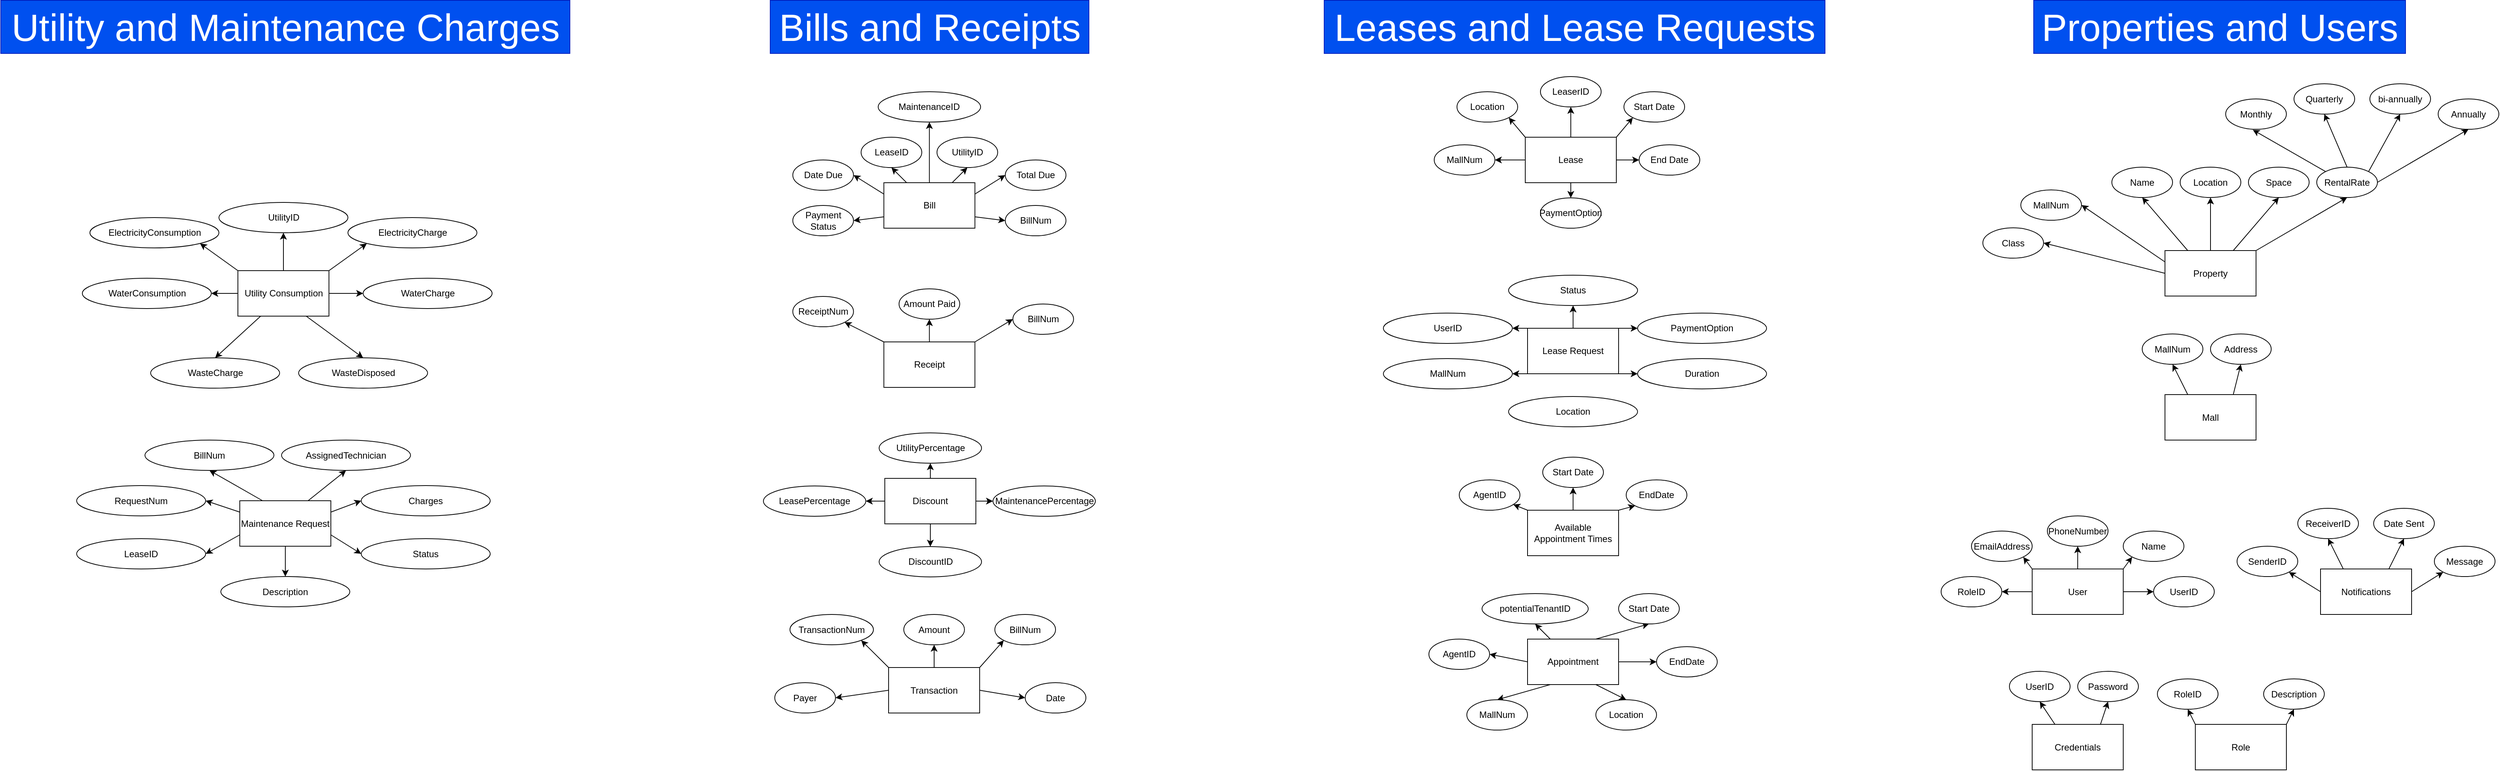 <mxfile version="21.0.2" type="device"><diagram id="R2lEEEUBdFMjLlhIrx00" name="Page-1"><mxGraphModel dx="5220" dy="1936" grid="1" gridSize="10" guides="1" tooltips="1" connect="1" arrows="1" fold="1" page="1" pageScale="1" pageWidth="850" pageHeight="1100" math="0" shadow="0" extFonts="Permanent Marker^https://fonts.googleapis.com/css?family=Permanent+Marker"><root><mxCell id="0"/><mxCell id="1" parent="0"/><mxCell id="6EH58I3_XAjh3CZvvOXK-24" value="" style="edgeStyle=orthogonalEdgeStyle;rounded=0;orthogonalLoop=1;jettySize=auto;html=1;" parent="1" source="6EH58I3_XAjh3CZvvOXK-1" target="6EH58I3_XAjh3CZvvOXK-23" edge="1"><mxGeometry relative="1" as="geometry"/></mxCell><mxCell id="6EH58I3_XAjh3CZvvOXK-26" style="edgeStyle=none;rounded=0;orthogonalLoop=1;jettySize=auto;html=1;exitX=0.25;exitY=0;exitDx=0;exitDy=0;entryX=0.5;entryY=1;entryDx=0;entryDy=0;" parent="1" source="6EH58I3_XAjh3CZvvOXK-1" target="6EH58I3_XAjh3CZvvOXK-27" edge="1"><mxGeometry relative="1" as="geometry"><mxPoint x="1183" y="277.5" as="targetPoint"/></mxGeometry></mxCell><mxCell id="6EH58I3_XAjh3CZvvOXK-28" style="edgeStyle=none;rounded=0;orthogonalLoop=1;jettySize=auto;html=1;exitX=0.75;exitY=0;exitDx=0;exitDy=0;entryX=0.5;entryY=1;entryDx=0;entryDy=0;" parent="1" source="6EH58I3_XAjh3CZvvOXK-1" target="6EH58I3_XAjh3CZvvOXK-29" edge="1"><mxGeometry relative="1" as="geometry"><mxPoint x="1343" y="277.5" as="targetPoint"/></mxGeometry></mxCell><mxCell id="6EH58I3_XAjh3CZvvOXK-30" style="edgeStyle=none;rounded=0;orthogonalLoop=1;jettySize=auto;html=1;exitX=1;exitY=0;exitDx=0;exitDy=0;entryX=0.5;entryY=1;entryDx=0;entryDy=0;" parent="1" source="6EH58I3_XAjh3CZvvOXK-1" target="6EH58I3_XAjh3CZvvOXK-31" edge="1"><mxGeometry relative="1" as="geometry"><mxPoint x="1423" y="287.5" as="targetPoint"/></mxGeometry></mxCell><mxCell id="6EH58I3_XAjh3CZvvOXK-35" style="edgeStyle=none;rounded=0;orthogonalLoop=1;jettySize=auto;html=1;exitX=0;exitY=0.25;exitDx=0;exitDy=0;entryX=1;entryY=0.5;entryDx=0;entryDy=0;" parent="1" source="6EH58I3_XAjh3CZvvOXK-1" target="6EH58I3_XAjh3CZvvOXK-36" edge="1"><mxGeometry relative="1" as="geometry"><mxPoint x="1073" y="327.5" as="targetPoint"/></mxGeometry></mxCell><mxCell id="6EH58I3_XAjh3CZvvOXK-61" style="edgeStyle=none;rounded=0;orthogonalLoop=1;jettySize=auto;html=1;exitX=0;exitY=0.5;exitDx=0;exitDy=0;entryX=1;entryY=0.5;entryDx=0;entryDy=0;" parent="1" source="6EH58I3_XAjh3CZvvOXK-1" target="6EH58I3_XAjh3CZvvOXK-62" edge="1"><mxGeometry relative="1" as="geometry"><mxPoint x="1053" y="377.065" as="targetPoint"/></mxGeometry></mxCell><mxCell id="6EH58I3_XAjh3CZvvOXK-1" value="Property" style="rounded=0;whiteSpace=wrap;html=1;" parent="1" vertex="1"><mxGeometry x="1203" y="347.5" width="120" height="60" as="geometry"/></mxCell><mxCell id="6EH58I3_XAjh3CZvvOXK-51" style="edgeStyle=none;rounded=0;orthogonalLoop=1;jettySize=auto;html=1;exitX=0;exitY=0.5;exitDx=0;exitDy=0;entryX=1;entryY=0.5;entryDx=0;entryDy=0;" parent="1" source="6EH58I3_XAjh3CZvvOXK-2" target="6EH58I3_XAjh3CZvvOXK-50" edge="1"><mxGeometry relative="1" as="geometry"/></mxCell><mxCell id="6EH58I3_XAjh3CZvvOXK-52" style="edgeStyle=none;rounded=0;orthogonalLoop=1;jettySize=auto;html=1;exitX=0;exitY=0;exitDx=0;exitDy=0;entryX=1;entryY=1;entryDx=0;entryDy=0;" parent="1" source="6EH58I3_XAjh3CZvvOXK-2" target="6EH58I3_XAjh3CZvvOXK-46" edge="1"><mxGeometry relative="1" as="geometry"/></mxCell><mxCell id="6EH58I3_XAjh3CZvvOXK-53" style="edgeStyle=none;rounded=0;orthogonalLoop=1;jettySize=auto;html=1;exitX=0.5;exitY=0;exitDx=0;exitDy=0;entryX=0.5;entryY=1;entryDx=0;entryDy=0;" parent="1" source="6EH58I3_XAjh3CZvvOXK-2" target="6EH58I3_XAjh3CZvvOXK-47" edge="1"><mxGeometry relative="1" as="geometry"/></mxCell><mxCell id="6EH58I3_XAjh3CZvvOXK-54" style="edgeStyle=none;rounded=0;orthogonalLoop=1;jettySize=auto;html=1;exitX=1;exitY=0;exitDx=0;exitDy=0;entryX=0;entryY=1;entryDx=0;entryDy=0;" parent="1" source="6EH58I3_XAjh3CZvvOXK-2" target="6EH58I3_XAjh3CZvvOXK-49" edge="1"><mxGeometry relative="1" as="geometry"/></mxCell><mxCell id="6EH58I3_XAjh3CZvvOXK-55" style="edgeStyle=none;rounded=0;orthogonalLoop=1;jettySize=auto;html=1;exitX=1;exitY=0.5;exitDx=0;exitDy=0;entryX=0;entryY=0.5;entryDx=0;entryDy=0;" parent="1" source="6EH58I3_XAjh3CZvvOXK-2" target="6EH58I3_XAjh3CZvvOXK-48" edge="1"><mxGeometry relative="1" as="geometry"/></mxCell><mxCell id="6EH58I3_XAjh3CZvvOXK-2" value="Transaction" style="rounded=0;whiteSpace=wrap;html=1;" parent="1" vertex="1"><mxGeometry x="-479" y="897.5" width="120" height="60" as="geometry"/></mxCell><mxCell id="110" style="edgeStyle=none;html=1;exitX=0.25;exitY=0;exitDx=0;exitDy=0;entryX=0.5;entryY=1;entryDx=0;entryDy=0;" parent="1" source="6EH58I3_XAjh3CZvvOXK-3" target="101" edge="1"><mxGeometry relative="1" as="geometry"/></mxCell><mxCell id="111" style="edgeStyle=none;html=1;exitX=0.75;exitY=0;exitDx=0;exitDy=0;entryX=0.5;entryY=1;entryDx=0;entryDy=0;" parent="1" source="6EH58I3_XAjh3CZvvOXK-3" target="104" edge="1"><mxGeometry relative="1" as="geometry"/></mxCell><mxCell id="112" style="edgeStyle=none;html=1;exitX=1;exitY=0.5;exitDx=0;exitDy=0;entryX=0;entryY=0.5;entryDx=0;entryDy=0;" parent="1" source="6EH58I3_XAjh3CZvvOXK-3" target="105" edge="1"><mxGeometry relative="1" as="geometry"/></mxCell><mxCell id="113" style="edgeStyle=none;html=1;exitX=0.75;exitY=1;exitDx=0;exitDy=0;entryX=0.5;entryY=0;entryDx=0;entryDy=0;" parent="1" source="6EH58I3_XAjh3CZvvOXK-3" target="108" edge="1"><mxGeometry relative="1" as="geometry"/></mxCell><mxCell id="114" style="edgeStyle=none;html=1;exitX=0.25;exitY=1;exitDx=0;exitDy=0;entryX=0.5;entryY=0;entryDx=0;entryDy=0;" parent="1" source="6EH58I3_XAjh3CZvvOXK-3" target="107" edge="1"><mxGeometry relative="1" as="geometry"/></mxCell><mxCell id="115" style="edgeStyle=none;html=1;exitX=0;exitY=0.5;exitDx=0;exitDy=0;entryX=1;entryY=0.5;entryDx=0;entryDy=0;" parent="1" source="6EH58I3_XAjh3CZvvOXK-3" target="99" edge="1"><mxGeometry relative="1" as="geometry"/></mxCell><mxCell id="6EH58I3_XAjh3CZvvOXK-3" value="Appointment" style="rounded=0;whiteSpace=wrap;html=1;" parent="1" vertex="1"><mxGeometry x="363" y="860" width="120" height="60" as="geometry"/></mxCell><mxCell id="163" style="edgeStyle=none;html=1;exitX=0.5;exitY=0;exitDx=0;exitDy=0;entryX=0.5;entryY=1;entryDx=0;entryDy=0;" parent="1" source="6EH58I3_XAjh3CZvvOXK-4" target="160" edge="1"><mxGeometry relative="1" as="geometry"/></mxCell><mxCell id="164" style="edgeStyle=none;html=1;exitX=1;exitY=0;exitDx=0;exitDy=0;entryX=0;entryY=0.5;entryDx=0;entryDy=0;" parent="1" source="6EH58I3_XAjh3CZvvOXK-4" target="158" edge="1"><mxGeometry relative="1" as="geometry"/></mxCell><mxCell id="165" style="edgeStyle=none;html=1;exitX=1;exitY=1;exitDx=0;exitDy=0;entryX=0;entryY=0.5;entryDx=0;entryDy=0;" parent="1" source="6EH58I3_XAjh3CZvvOXK-4" target="159" edge="1"><mxGeometry relative="1" as="geometry"/></mxCell><mxCell id="166" style="edgeStyle=none;html=1;exitX=0;exitY=0;exitDx=0;exitDy=0;entryX=1;entryY=0.5;entryDx=0;entryDy=0;" parent="1" source="6EH58I3_XAjh3CZvvOXK-4" target="155" edge="1"><mxGeometry relative="1" as="geometry"/></mxCell><mxCell id="167" style="edgeStyle=none;html=1;exitX=0;exitY=1;exitDx=0;exitDy=0;entryX=1;entryY=0.5;entryDx=0;entryDy=0;" parent="1" source="6EH58I3_XAjh3CZvvOXK-4" target="156" edge="1"><mxGeometry relative="1" as="geometry"/></mxCell><mxCell id="6EH58I3_XAjh3CZvvOXK-4" value="Lease Request" style="rounded=0;whiteSpace=wrap;html=1;" parent="1" vertex="1"><mxGeometry x="363" y="450" width="120" height="60" as="geometry"/></mxCell><mxCell id="2" style="edgeStyle=none;html=1;exitX=0.25;exitY=0;exitDx=0;exitDy=0;entryX=0.5;entryY=1;entryDx=0;entryDy=0;" parent="1" source="6EH58I3_XAjh3CZvvOXK-5" target="6EH58I3_XAjh3CZvvOXK-58" edge="1"><mxGeometry relative="1" as="geometry"/></mxCell><mxCell id="3" style="edgeStyle=none;html=1;exitX=0.75;exitY=0;exitDx=0;exitDy=0;entryX=0.5;entryY=1;entryDx=0;entryDy=0;" parent="1" source="6EH58I3_XAjh3CZvvOXK-5" target="6EH58I3_XAjh3CZvvOXK-59" edge="1"><mxGeometry relative="1" as="geometry"/></mxCell><mxCell id="4" style="edgeStyle=none;html=1;exitX=1;exitY=0.25;exitDx=0;exitDy=0;entryX=0;entryY=0.5;entryDx=0;entryDy=0;" parent="1" source="6EH58I3_XAjh3CZvvOXK-5" target="6EH58I3_XAjh3CZvvOXK-60" edge="1"><mxGeometry relative="1" as="geometry"/></mxCell><mxCell id="5" style="edgeStyle=none;html=1;exitX=0;exitY=0.75;exitDx=0;exitDy=0;entryX=1;entryY=0.5;entryDx=0;entryDy=0;" parent="1" source="6EH58I3_XAjh3CZvvOXK-5" target="6EH58I3_XAjh3CZvvOXK-63" edge="1"><mxGeometry relative="1" as="geometry"/></mxCell><mxCell id="6" style="edgeStyle=none;html=1;exitX=0;exitY=0.25;exitDx=0;exitDy=0;entryX=1;entryY=0.5;entryDx=0;entryDy=0;" parent="1" source="6EH58I3_XAjh3CZvvOXK-5" target="6EH58I3_XAjh3CZvvOXK-56" edge="1"><mxGeometry relative="1" as="geometry"/></mxCell><mxCell id="8" style="edgeStyle=none;html=1;exitX=1;exitY=0.75;exitDx=0;exitDy=0;entryX=0;entryY=0.5;entryDx=0;entryDy=0;" parent="1" source="6EH58I3_XAjh3CZvvOXK-5" target="7" edge="1"><mxGeometry relative="1" as="geometry"/></mxCell><mxCell id="56" style="edgeStyle=none;html=1;exitX=0.5;exitY=0;exitDx=0;exitDy=0;entryX=0.5;entryY=1;entryDx=0;entryDy=0;" parent="1" source="6EH58I3_XAjh3CZvvOXK-5" target="55" edge="1"><mxGeometry relative="1" as="geometry"/></mxCell><mxCell id="6EH58I3_XAjh3CZvvOXK-5" value="Bill" style="rounded=0;whiteSpace=wrap;html=1;" parent="1" vertex="1"><mxGeometry x="-485.25" y="258" width="120" height="60" as="geometry"/></mxCell><mxCell id="9" style="edgeStyle=none;html=1;exitX=0;exitY=0;exitDx=0;exitDy=0;entryX=1;entryY=1;entryDx=0;entryDy=0;" parent="1" source="6EH58I3_XAjh3CZvvOXK-6" target="10" edge="1"><mxGeometry relative="1" as="geometry"><mxPoint x="-525.25" y="438" as="targetPoint"/></mxGeometry></mxCell><mxCell id="11" style="edgeStyle=none;html=1;exitX=1;exitY=0;exitDx=0;exitDy=0;entryX=0;entryY=0.5;entryDx=0;entryDy=0;" parent="1" source="6EH58I3_XAjh3CZvvOXK-6" target="12" edge="1"><mxGeometry relative="1" as="geometry"><mxPoint x="-325.25" y="438" as="targetPoint"/></mxGeometry></mxCell><mxCell id="14" style="edgeStyle=none;html=1;exitX=0.5;exitY=0;exitDx=0;exitDy=0;entryX=0.5;entryY=1;entryDx=0;entryDy=0;" parent="1" source="6EH58I3_XAjh3CZvvOXK-6" target="13" edge="1"><mxGeometry relative="1" as="geometry"/></mxCell><mxCell id="6EH58I3_XAjh3CZvvOXK-6" value="Receipt" style="rounded=0;whiteSpace=wrap;html=1;" parent="1" vertex="1"><mxGeometry x="-485.25" y="468" width="120" height="60" as="geometry"/></mxCell><mxCell id="78" style="edgeStyle=none;html=1;exitX=0.5;exitY=0;exitDx=0;exitDy=0;entryX=0.5;entryY=1;entryDx=0;entryDy=0;" parent="1" source="6EH58I3_XAjh3CZvvOXK-7" target="71" edge="1"><mxGeometry relative="1" as="geometry"/></mxCell><mxCell id="79" style="edgeStyle=none;html=1;exitX=1;exitY=0;exitDx=0;exitDy=0;entryX=0;entryY=1;entryDx=0;entryDy=0;" parent="1" source="6EH58I3_XAjh3CZvvOXK-7" target="76" edge="1"><mxGeometry relative="1" as="geometry"/></mxCell><mxCell id="80" style="edgeStyle=none;html=1;exitX=1;exitY=0.5;exitDx=0;exitDy=0;entryX=0;entryY=0.5;entryDx=0;entryDy=0;" parent="1" source="6EH58I3_XAjh3CZvvOXK-7" target="77" edge="1"><mxGeometry relative="1" as="geometry"/></mxCell><mxCell id="81" style="edgeStyle=none;html=1;exitX=0;exitY=0.5;exitDx=0;exitDy=0;entryX=1;entryY=0.5;entryDx=0;entryDy=0;" parent="1" source="6EH58I3_XAjh3CZvvOXK-7" target="73" edge="1"><mxGeometry relative="1" as="geometry"/></mxCell><mxCell id="82" style="edgeStyle=none;html=1;exitX=0;exitY=0;exitDx=0;exitDy=0;entryX=1;entryY=1;entryDx=0;entryDy=0;" parent="1" source="6EH58I3_XAjh3CZvvOXK-7" target="74" edge="1"><mxGeometry relative="1" as="geometry"/></mxCell><mxCell id="118" style="edgeStyle=none;html=1;exitX=0.5;exitY=1;exitDx=0;exitDy=0;entryX=0.5;entryY=0;entryDx=0;entryDy=0;" parent="1" source="6EH58I3_XAjh3CZvvOXK-7" target="117" edge="1"><mxGeometry relative="1" as="geometry"/></mxCell><mxCell id="6EH58I3_XAjh3CZvvOXK-7" value="Lease" style="rounded=0;whiteSpace=wrap;html=1;" parent="1" vertex="1"><mxGeometry x="360" y="198" width="120" height="60" as="geometry"/></mxCell><mxCell id="87" style="edgeStyle=none;html=1;exitX=0.75;exitY=0;exitDx=0;exitDy=0;entryX=0.5;entryY=1;entryDx=0;entryDy=0;" parent="1" source="6EH58I3_XAjh3CZvvOXK-8" target="85" edge="1"><mxGeometry relative="1" as="geometry"/></mxCell><mxCell id="88" style="edgeStyle=none;html=1;exitX=0.25;exitY=0;exitDx=0;exitDy=0;entryX=0.5;entryY=1;entryDx=0;entryDy=0;" parent="1" source="6EH58I3_XAjh3CZvvOXK-8" target="84" edge="1"><mxGeometry relative="1" as="geometry"/></mxCell><mxCell id="89" style="edgeStyle=none;html=1;exitX=0;exitY=0.5;exitDx=0;exitDy=0;entryX=1;entryY=1;entryDx=0;entryDy=0;" parent="1" source="6EH58I3_XAjh3CZvvOXK-8" target="83" edge="1"><mxGeometry relative="1" as="geometry"/></mxCell><mxCell id="90" style="edgeStyle=none;html=1;exitX=1;exitY=0.5;exitDx=0;exitDy=0;entryX=0;entryY=1;entryDx=0;entryDy=0;" parent="1" source="6EH58I3_XAjh3CZvvOXK-8" target="86" edge="1"><mxGeometry relative="1" as="geometry"/></mxCell><mxCell id="6EH58I3_XAjh3CZvvOXK-8" value="Notifications" style="rounded=0;whiteSpace=wrap;html=1;" parent="1" vertex="1"><mxGeometry x="1408" y="767.5" width="120" height="60" as="geometry"/></mxCell><mxCell id="58" style="edgeStyle=none;html=1;exitX=0.5;exitY=0;exitDx=0;exitDy=0;entryX=0.5;entryY=1;entryDx=0;entryDy=0;" parent="1" source="6EH58I3_XAjh3CZvvOXK-10" target="54" edge="1"><mxGeometry relative="1" as="geometry"/></mxCell><mxCell id="59" style="edgeStyle=none;html=1;exitX=0;exitY=0.5;exitDx=0;exitDy=0;entryX=1;entryY=0.5;entryDx=0;entryDy=0;" parent="1" source="6EH58I3_XAjh3CZvvOXK-10" target="53" edge="1"><mxGeometry relative="1" as="geometry"/></mxCell><mxCell id="60" style="edgeStyle=none;html=1;exitX=1;exitY=0.5;exitDx=0;exitDy=0;entryX=0;entryY=0.5;entryDx=0;entryDy=0;" parent="1" source="6EH58I3_XAjh3CZvvOXK-10" target="57" edge="1"><mxGeometry relative="1" as="geometry"/></mxCell><mxCell id="64" style="edgeStyle=none;html=1;exitX=0.5;exitY=1;exitDx=0;exitDy=0;entryX=0.5;entryY=0;entryDx=0;entryDy=0;" parent="1" source="6EH58I3_XAjh3CZvvOXK-10" target="63" edge="1"><mxGeometry relative="1" as="geometry"/></mxCell><mxCell id="6EH58I3_XAjh3CZvvOXK-10" value="Discount" style="rounded=0;whiteSpace=wrap;html=1;" parent="1" vertex="1"><mxGeometry x="-484" y="648" width="120" height="60" as="geometry"/></mxCell><mxCell id="129" style="edgeStyle=none;html=1;exitX=1;exitY=0;exitDx=0;exitDy=0;entryX=0;entryY=1;entryDx=0;entryDy=0;" parent="1" source="6EH58I3_XAjh3CZvvOXK-12" target="121" edge="1"><mxGeometry relative="1" as="geometry"/></mxCell><mxCell id="130" style="edgeStyle=none;html=1;exitX=0.5;exitY=0;exitDx=0;exitDy=0;entryX=0.5;entryY=1;entryDx=0;entryDy=0;" parent="1" source="6EH58I3_XAjh3CZvvOXK-12" target="126" edge="1"><mxGeometry relative="1" as="geometry"/></mxCell><mxCell id="131" style="edgeStyle=none;html=1;exitX=0;exitY=0;exitDx=0;exitDy=0;entryX=1;entryY=1;entryDx=0;entryDy=0;" parent="1" source="6EH58I3_XAjh3CZvvOXK-12" target="119" edge="1"><mxGeometry relative="1" as="geometry"/></mxCell><mxCell id="132" style="edgeStyle=none;html=1;exitX=0;exitY=0.5;exitDx=0;exitDy=0;entryX=1;entryY=0.5;entryDx=0;entryDy=0;" parent="1" source="6EH58I3_XAjh3CZvvOXK-12" target="122" edge="1"><mxGeometry relative="1" as="geometry"/></mxCell><mxCell id="133" style="edgeStyle=none;html=1;exitX=1;exitY=0.5;exitDx=0;exitDy=0;entryX=0;entryY=0.5;entryDx=0;entryDy=0;" parent="1" source="6EH58I3_XAjh3CZvvOXK-12" target="123" edge="1"><mxGeometry relative="1" as="geometry"/></mxCell><mxCell id="136" style="edgeStyle=none;html=1;exitX=0.75;exitY=1;exitDx=0;exitDy=0;entryX=0.5;entryY=0;entryDx=0;entryDy=0;" parent="1" source="6EH58I3_XAjh3CZvvOXK-12" target="124" edge="1"><mxGeometry relative="1" as="geometry"><mxPoint x="-1271.5" y="489" as="targetPoint"/></mxGeometry></mxCell><mxCell id="137" style="edgeStyle=none;html=1;exitX=0.25;exitY=1;exitDx=0;exitDy=0;entryX=0.5;entryY=0;entryDx=0;entryDy=0;" parent="1" source="6EH58I3_XAjh3CZvvOXK-12" target="125" edge="1"><mxGeometry relative="1" as="geometry"/></mxCell><mxCell id="6EH58I3_XAjh3CZvvOXK-12" value="Utility Consumption" style="rounded=0;whiteSpace=wrap;html=1;" parent="1" vertex="1"><mxGeometry x="-1336.5" y="374" width="120" height="60" as="geometry"/></mxCell><mxCell id="146" style="edgeStyle=none;html=1;exitX=0.75;exitY=0;exitDx=0;exitDy=0;entryX=0.5;entryY=1;entryDx=0;entryDy=0;" parent="1" source="6EH58I3_XAjh3CZvvOXK-20" target="143" edge="1"><mxGeometry relative="1" as="geometry"/></mxCell><mxCell id="147" style="edgeStyle=none;html=1;exitX=0.25;exitY=0;exitDx=0;exitDy=0;entryX=0.5;entryY=1;entryDx=0;entryDy=0;" parent="1" source="6EH58I3_XAjh3CZvvOXK-20" target="134" edge="1"><mxGeometry relative="1" as="geometry"/></mxCell><mxCell id="148" style="edgeStyle=none;html=1;exitX=0;exitY=0.25;exitDx=0;exitDy=0;entryX=1;entryY=0.5;entryDx=0;entryDy=0;" parent="1" source="6EH58I3_XAjh3CZvvOXK-20" target="135" edge="1"><mxGeometry relative="1" as="geometry"/></mxCell><mxCell id="149" style="edgeStyle=none;html=1;exitX=0;exitY=0.75;exitDx=0;exitDy=0;entryX=1;entryY=0.5;entryDx=0;entryDy=0;" parent="1" source="6EH58I3_XAjh3CZvvOXK-20" target="139" edge="1"><mxGeometry relative="1" as="geometry"/></mxCell><mxCell id="150" style="edgeStyle=none;html=1;exitX=1;exitY=0.25;exitDx=0;exitDy=0;entryX=0;entryY=0.5;entryDx=0;entryDy=0;" parent="1" source="6EH58I3_XAjh3CZvvOXK-20" target="144" edge="1"><mxGeometry relative="1" as="geometry"/></mxCell><mxCell id="151" style="edgeStyle=none;html=1;exitX=1;exitY=0.75;exitDx=0;exitDy=0;entryX=0;entryY=0.5;entryDx=0;entryDy=0;" parent="1" source="6EH58I3_XAjh3CZvvOXK-20" target="142" edge="1"><mxGeometry relative="1" as="geometry"/></mxCell><mxCell id="152" style="edgeStyle=none;html=1;exitX=0.5;exitY=1;exitDx=0;exitDy=0;entryX=0.5;entryY=0;entryDx=0;entryDy=0;" parent="1" source="6EH58I3_XAjh3CZvvOXK-20" target="141" edge="1"><mxGeometry relative="1" as="geometry"/></mxCell><mxCell id="6EH58I3_XAjh3CZvvOXK-20" value="Maintenance Request" style="rounded=0;whiteSpace=wrap;html=1;" parent="1" vertex="1"><mxGeometry x="-1334" y="677.5" width="120" height="60" as="geometry"/></mxCell><mxCell id="17" style="edgeStyle=none;html=1;exitX=0.25;exitY=0;exitDx=0;exitDy=0;entryX=0.5;entryY=1;entryDx=0;entryDy=0;" parent="1" source="6EH58I3_XAjh3CZvvOXK-22" target="15" edge="1"><mxGeometry relative="1" as="geometry"/></mxCell><mxCell id="18" style="edgeStyle=none;html=1;exitX=0.75;exitY=0;exitDx=0;exitDy=0;entryX=0.5;entryY=1;entryDx=0;entryDy=0;" parent="1" source="6EH58I3_XAjh3CZvvOXK-22" target="16" edge="1"><mxGeometry relative="1" as="geometry"/></mxCell><mxCell id="6EH58I3_XAjh3CZvvOXK-22" value="Mall" style="whiteSpace=wrap;html=1;" parent="1" vertex="1"><mxGeometry x="1203" y="537.5" width="120" height="60" as="geometry"/></mxCell><mxCell id="6EH58I3_XAjh3CZvvOXK-23" value="Location" style="ellipse;whiteSpace=wrap;html=1;rounded=0;" parent="1" vertex="1"><mxGeometry x="1223" y="237.5" width="80" height="40" as="geometry"/></mxCell><mxCell id="6EH58I3_XAjh3CZvvOXK-27" value="Name" style="ellipse;whiteSpace=wrap;html=1;rounded=0;" parent="1" vertex="1"><mxGeometry x="1133" y="237.5" width="80" height="40" as="geometry"/></mxCell><mxCell id="6EH58I3_XAjh3CZvvOXK-29" value="Space" style="ellipse;whiteSpace=wrap;html=1;rounded=0;" parent="1" vertex="1"><mxGeometry x="1313" y="237.5" width="80" height="40" as="geometry"/></mxCell><mxCell id="6EH58I3_XAjh3CZvvOXK-37" style="edgeStyle=none;rounded=0;orthogonalLoop=1;jettySize=auto;html=1;exitX=0;exitY=0;exitDx=0;exitDy=0;entryX=0.447;entryY=1.02;entryDx=0;entryDy=0;entryPerimeter=0;" parent="1" source="6EH58I3_XAjh3CZvvOXK-31" target="6EH58I3_XAjh3CZvvOXK-38" edge="1"><mxGeometry relative="1" as="geometry"><mxPoint x="1373" y="187.5" as="targetPoint"/></mxGeometry></mxCell><mxCell id="6EH58I3_XAjh3CZvvOXK-39" style="edgeStyle=none;rounded=0;orthogonalLoop=1;jettySize=auto;html=1;exitX=0.5;exitY=0;exitDx=0;exitDy=0;entryX=0.5;entryY=1;entryDx=0;entryDy=0;" parent="1" source="6EH58I3_XAjh3CZvvOXK-31" target="6EH58I3_XAjh3CZvvOXK-40" edge="1"><mxGeometry relative="1" as="geometry"><mxPoint x="1443.037" y="177.5" as="targetPoint"/></mxGeometry></mxCell><mxCell id="6EH58I3_XAjh3CZvvOXK-41" style="edgeStyle=none;rounded=0;orthogonalLoop=1;jettySize=auto;html=1;exitX=1;exitY=0;exitDx=0;exitDy=0;entryX=0.5;entryY=1;entryDx=0;entryDy=0;" parent="1" source="6EH58I3_XAjh3CZvvOXK-31" target="6EH58I3_XAjh3CZvvOXK-43" edge="1"><mxGeometry relative="1" as="geometry"><mxPoint x="1523" y="177.5" as="targetPoint"/></mxGeometry></mxCell><mxCell id="6EH58I3_XAjh3CZvvOXK-45" style="edgeStyle=none;rounded=0;orthogonalLoop=1;jettySize=auto;html=1;exitX=1;exitY=0.5;exitDx=0;exitDy=0;entryX=0.5;entryY=1;entryDx=0;entryDy=0;" parent="1" source="6EH58I3_XAjh3CZvvOXK-31" target="6EH58I3_XAjh3CZvvOXK-44" edge="1"><mxGeometry relative="1" as="geometry"/></mxCell><mxCell id="6EH58I3_XAjh3CZvvOXK-31" value="RentalRate" style="ellipse;whiteSpace=wrap;html=1;rounded=0;" parent="1" vertex="1"><mxGeometry x="1403" y="237.5" width="80" height="40" as="geometry"/></mxCell><mxCell id="6EH58I3_XAjh3CZvvOXK-36" value="MallNum" style="ellipse;whiteSpace=wrap;html=1;rounded=0;" parent="1" vertex="1"><mxGeometry x="1013" y="267.5" width="80" height="40" as="geometry"/></mxCell><mxCell id="6EH58I3_XAjh3CZvvOXK-38" value="Monthly" style="ellipse;whiteSpace=wrap;html=1;rounded=0;" parent="1" vertex="1"><mxGeometry x="1283" y="147.5" width="80" height="40" as="geometry"/></mxCell><mxCell id="6EH58I3_XAjh3CZvvOXK-40" value="Quarterly" style="ellipse;whiteSpace=wrap;html=1;rounded=0;" parent="1" vertex="1"><mxGeometry x="1373" y="127.5" width="80" height="40" as="geometry"/></mxCell><mxCell id="6EH58I3_XAjh3CZvvOXK-43" value="bi-annually" style="ellipse;whiteSpace=wrap;html=1;rounded=0;" parent="1" vertex="1"><mxGeometry x="1473" y="127.5" width="80" height="40" as="geometry"/></mxCell><mxCell id="6EH58I3_XAjh3CZvvOXK-44" value="Annually" style="ellipse;whiteSpace=wrap;html=1;rounded=0;" parent="1" vertex="1"><mxGeometry x="1563" y="147.5" width="80" height="40" as="geometry"/></mxCell><mxCell id="6EH58I3_XAjh3CZvvOXK-46" value="TransactionNum" style="ellipse;whiteSpace=wrap;html=1;rounded=0;" parent="1" vertex="1"><mxGeometry x="-609" y="827.5" width="110" height="40" as="geometry"/></mxCell><mxCell id="6EH58I3_XAjh3CZvvOXK-47" value="Amount" style="ellipse;whiteSpace=wrap;html=1;rounded=0;" parent="1" vertex="1"><mxGeometry x="-459" y="827.5" width="80" height="40" as="geometry"/></mxCell><mxCell id="6EH58I3_XAjh3CZvvOXK-48" value="Date" style="ellipse;whiteSpace=wrap;html=1;rounded=0;" parent="1" vertex="1"><mxGeometry x="-299" y="917.5" width="80" height="40" as="geometry"/></mxCell><mxCell id="6EH58I3_XAjh3CZvvOXK-49" value="BillNum" style="ellipse;whiteSpace=wrap;html=1;rounded=0;" parent="1" vertex="1"><mxGeometry x="-339" y="827.5" width="80" height="40" as="geometry"/></mxCell><mxCell id="6EH58I3_XAjh3CZvvOXK-50" value="Payer" style="ellipse;whiteSpace=wrap;html=1;rounded=0;" parent="1" vertex="1"><mxGeometry x="-629" y="917.5" width="80" height="40" as="geometry"/></mxCell><mxCell id="6EH58I3_XAjh3CZvvOXK-56" value="Date Due" style="ellipse;whiteSpace=wrap;html=1;rounded=0;" parent="1" vertex="1"><mxGeometry x="-605.25" y="228" width="80" height="40" as="geometry"/></mxCell><mxCell id="6EH58I3_XAjh3CZvvOXK-58" value="LeaseID" style="ellipse;whiteSpace=wrap;html=1;rounded=0;" parent="1" vertex="1"><mxGeometry x="-515.25" y="198" width="80" height="40" as="geometry"/></mxCell><mxCell id="6EH58I3_XAjh3CZvvOXK-59" value="UtilityID" style="ellipse;whiteSpace=wrap;html=1;rounded=0;" parent="1" vertex="1"><mxGeometry x="-415.25" y="198" width="80" height="40" as="geometry"/></mxCell><mxCell id="6EH58I3_XAjh3CZvvOXK-60" value="Total Due" style="ellipse;whiteSpace=wrap;html=1;rounded=0;" parent="1" vertex="1"><mxGeometry x="-325.25" y="228" width="80" height="40" as="geometry"/></mxCell><mxCell id="6EH58I3_XAjh3CZvvOXK-62" value="Class" style="ellipse;whiteSpace=wrap;html=1;rounded=0;" parent="1" vertex="1"><mxGeometry x="963" y="317.5" width="80" height="40" as="geometry"/></mxCell><mxCell id="6EH58I3_XAjh3CZvvOXK-63" value="Payment Status" style="ellipse;whiteSpace=wrap;html=1;rounded=0;" parent="1" vertex="1"><mxGeometry x="-605.25" y="288" width="80" height="40" as="geometry"/></mxCell><mxCell id="7" value="BillNum" style="ellipse;whiteSpace=wrap;html=1;rounded=0;" parent="1" vertex="1"><mxGeometry x="-325.25" y="288" width="80" height="40" as="geometry"/></mxCell><mxCell id="10" value="ReceiptNum" style="ellipse;whiteSpace=wrap;html=1;rounded=0;" parent="1" vertex="1"><mxGeometry x="-605.25" y="408" width="80" height="40" as="geometry"/></mxCell><mxCell id="12" value="BillNum" style="ellipse;whiteSpace=wrap;html=1;rounded=0;" parent="1" vertex="1"><mxGeometry x="-315.25" y="418" width="80" height="40" as="geometry"/></mxCell><mxCell id="13" value="Amount Paid" style="ellipse;whiteSpace=wrap;html=1;rounded=0;" parent="1" vertex="1"><mxGeometry x="-465.25" y="398" width="80" height="40" as="geometry"/></mxCell><mxCell id="15" value="MallNum" style="ellipse;whiteSpace=wrap;html=1;rounded=0;" parent="1" vertex="1"><mxGeometry x="1173" y="457.5" width="80" height="40" as="geometry"/></mxCell><mxCell id="16" value="Address" style="ellipse;whiteSpace=wrap;html=1;rounded=0;" parent="1" vertex="1"><mxGeometry x="1263" y="457.5" width="80" height="40" as="geometry"/></mxCell><mxCell id="95" style="edgeStyle=none;html=1;exitX=0.5;exitY=0;exitDx=0;exitDy=0;entryX=0.5;entryY=1;entryDx=0;entryDy=0;" parent="1" source="19" target="92" edge="1"><mxGeometry relative="1" as="geometry"/></mxCell><mxCell id="96" value="" style="edgeStyle=none;html=1;exitX=0;exitY=0;exitDx=0;exitDy=0;" parent="1" source="19" target="91" edge="1"><mxGeometry relative="1" as="geometry"/></mxCell><mxCell id="97" style="edgeStyle=none;html=1;entryX=0;entryY=1;entryDx=0;entryDy=0;exitX=1;exitY=0;exitDx=0;exitDy=0;" parent="1" source="19" target="94" edge="1"><mxGeometry relative="1" as="geometry"><mxPoint x="473" y="670" as="sourcePoint"/></mxGeometry></mxCell><mxCell id="19" value="Available Appointment Times" style="whiteSpace=wrap;html=1;" parent="1" vertex="1"><mxGeometry x="363" y="690" width="120" height="60" as="geometry"/></mxCell><mxCell id="51" style="edgeStyle=none;html=1;exitX=1;exitY=0;exitDx=0;exitDy=0;entryX=0.5;entryY=1;entryDx=0;entryDy=0;" parent="1" source="20" target="50" edge="1"><mxGeometry relative="1" as="geometry"/></mxCell><mxCell id="52" style="edgeStyle=none;html=1;exitX=0;exitY=0;exitDx=0;exitDy=0;entryX=0.5;entryY=1;entryDx=0;entryDy=0;" parent="1" source="20" target="49" edge="1"><mxGeometry relative="1" as="geometry"/></mxCell><mxCell id="20" value="Role" style="whiteSpace=wrap;html=1;" parent="1" vertex="1"><mxGeometry x="1243" y="972.5" width="120" height="60" as="geometry"/></mxCell><mxCell id="42" style="edgeStyle=none;html=1;exitX=0.5;exitY=0;exitDx=0;exitDy=0;entryX=0.5;entryY=1;entryDx=0;entryDy=0;" parent="1" source="29" target="35" edge="1"><mxGeometry relative="1" as="geometry"/></mxCell><mxCell id="43" style="edgeStyle=none;html=1;exitX=1;exitY=0;exitDx=0;exitDy=0;entryX=0;entryY=1;entryDx=0;entryDy=0;" parent="1" source="29" target="36" edge="1"><mxGeometry relative="1" as="geometry"/></mxCell><mxCell id="46" style="edgeStyle=none;html=1;exitX=0;exitY=0.5;exitDx=0;exitDy=0;entryX=1;entryY=0.5;entryDx=0;entryDy=0;" parent="1" source="29" target="33" edge="1"><mxGeometry relative="1" as="geometry"/></mxCell><mxCell id="47" style="edgeStyle=none;html=1;exitX=0;exitY=0;exitDx=0;exitDy=0;entryX=1;entryY=1;entryDx=0;entryDy=0;" parent="1" source="29" target="34" edge="1"><mxGeometry relative="1" as="geometry"/></mxCell><mxCell id="69" style="edgeStyle=none;html=1;exitX=1;exitY=0.5;exitDx=0;exitDy=0;entryX=0;entryY=0.5;entryDx=0;entryDy=0;" parent="1" source="29" target="70" edge="1"><mxGeometry relative="1" as="geometry"><mxPoint x="1188" y="797.25" as="targetPoint"/></mxGeometry></mxCell><mxCell id="29" value="User" style="whiteSpace=wrap;html=1;" parent="1" vertex="1"><mxGeometry x="1028" y="767.5" width="120" height="60" as="geometry"/></mxCell><mxCell id="33" value="RoleID" style="ellipse;whiteSpace=wrap;html=1;rounded=0;" parent="1" vertex="1"><mxGeometry x="908" y="777.5" width="80" height="40" as="geometry"/></mxCell><mxCell id="34" value="EmailAddress" style="ellipse;whiteSpace=wrap;html=1;rounded=0;" parent="1" vertex="1"><mxGeometry x="948" y="717.5" width="80" height="40" as="geometry"/></mxCell><mxCell id="35" value="PhoneNumber" style="ellipse;whiteSpace=wrap;html=1;rounded=0;" parent="1" vertex="1"><mxGeometry x="1048" y="697.5" width="80" height="40" as="geometry"/></mxCell><mxCell id="36" value="Name" style="ellipse;whiteSpace=wrap;html=1;rounded=0;" parent="1" vertex="1"><mxGeometry x="1148" y="717.5" width="80" height="40" as="geometry"/></mxCell><mxCell id="37" value="Password" style="ellipse;whiteSpace=wrap;html=1;rounded=0;" parent="1" vertex="1"><mxGeometry x="1088" y="902.5" width="80" height="40" as="geometry"/></mxCell><mxCell id="38" value="UserID" style="ellipse;whiteSpace=wrap;html=1;rounded=0;" parent="1" vertex="1"><mxGeometry x="998" y="902.5" width="80" height="40" as="geometry"/></mxCell><mxCell id="49" value="RoleID" style="ellipse;whiteSpace=wrap;html=1;rounded=0;" parent="1" vertex="1"><mxGeometry x="1193" y="912.5" width="80" height="40" as="geometry"/></mxCell><mxCell id="50" value="Description" style="ellipse;whiteSpace=wrap;html=1;rounded=0;" parent="1" vertex="1"><mxGeometry x="1333" y="912.5" width="80" height="40" as="geometry"/></mxCell><mxCell id="53" value="LeasePercentage" style="ellipse;whiteSpace=wrap;html=1;rounded=0;" parent="1" vertex="1"><mxGeometry x="-644" y="658" width="135" height="40" as="geometry"/></mxCell><mxCell id="54" value="UtilityPercentage" style="ellipse;whiteSpace=wrap;html=1;rounded=0;" parent="1" vertex="1"><mxGeometry x="-491.5" y="588" width="135" height="40" as="geometry"/></mxCell><mxCell id="55" value="MaintenanceID" style="ellipse;whiteSpace=wrap;html=1;rounded=0;" parent="1" vertex="1"><mxGeometry x="-492.75" y="138" width="135" height="40" as="geometry"/></mxCell><mxCell id="57" value="MaintenancePercentage" style="ellipse;whiteSpace=wrap;html=1;rounded=0;" parent="1" vertex="1"><mxGeometry x="-341.5" y="658" width="135" height="40" as="geometry"/></mxCell><mxCell id="63" value="DiscountID" style="ellipse;whiteSpace=wrap;html=1;rounded=0;" parent="1" vertex="1"><mxGeometry x="-491.5" y="738" width="135" height="40" as="geometry"/></mxCell><mxCell id="67" style="edgeStyle=none;html=1;exitX=0.25;exitY=0;exitDx=0;exitDy=0;entryX=0.5;entryY=1;entryDx=0;entryDy=0;" parent="1" source="66" target="38" edge="1"><mxGeometry relative="1" as="geometry"/></mxCell><mxCell id="68" style="edgeStyle=none;html=1;exitX=0.75;exitY=0;exitDx=0;exitDy=0;entryX=0.5;entryY=1;entryDx=0;entryDy=0;" parent="1" source="66" target="37" edge="1"><mxGeometry relative="1" as="geometry"/></mxCell><mxCell id="66" value="Credentials" style="whiteSpace=wrap;html=1;" parent="1" vertex="1"><mxGeometry x="1028" y="972.5" width="120" height="60" as="geometry"/></mxCell><mxCell id="70" value="UserID" style="ellipse;whiteSpace=wrap;html=1;rounded=0;" parent="1" vertex="1"><mxGeometry x="1188" y="777.5" width="80" height="40" as="geometry"/></mxCell><mxCell id="71" value="LeaserID" style="ellipse;whiteSpace=wrap;html=1;rounded=0;" parent="1" vertex="1"><mxGeometry x="380" y="118" width="80" height="40" as="geometry"/></mxCell><mxCell id="73" value="MallNum" style="ellipse;whiteSpace=wrap;html=1;rounded=0;" parent="1" vertex="1"><mxGeometry x="240" y="208" width="80" height="40" as="geometry"/></mxCell><mxCell id="74" value="Location" style="ellipse;whiteSpace=wrap;html=1;rounded=0;" parent="1" vertex="1"><mxGeometry x="270" y="138" width="80" height="40" as="geometry"/></mxCell><mxCell id="76" value="Start Date" style="ellipse;whiteSpace=wrap;html=1;rounded=0;" parent="1" vertex="1"><mxGeometry x="490" y="138" width="80" height="40" as="geometry"/></mxCell><mxCell id="77" value="End Date" style="ellipse;whiteSpace=wrap;html=1;rounded=0;" parent="1" vertex="1"><mxGeometry x="510" y="208" width="80" height="40" as="geometry"/></mxCell><mxCell id="83" value="SenderID" style="ellipse;whiteSpace=wrap;html=1;rounded=0;" parent="1" vertex="1"><mxGeometry x="1298" y="737.5" width="80" height="40" as="geometry"/></mxCell><mxCell id="84" value="ReceiverID" style="ellipse;whiteSpace=wrap;html=1;rounded=0;" parent="1" vertex="1"><mxGeometry x="1378" y="687.5" width="80" height="40" as="geometry"/></mxCell><mxCell id="85" value="Date Sent" style="ellipse;whiteSpace=wrap;html=1;rounded=0;" parent="1" vertex="1"><mxGeometry x="1478" y="687.5" width="80" height="40" as="geometry"/></mxCell><mxCell id="86" value="Message" style="ellipse;whiteSpace=wrap;html=1;rounded=0;" parent="1" vertex="1"><mxGeometry x="1558" y="737.5" width="80" height="40" as="geometry"/></mxCell><mxCell id="91" value="AgentID" style="ellipse;whiteSpace=wrap;html=1;rounded=0;" parent="1" vertex="1"><mxGeometry x="273" y="650" width="80" height="40" as="geometry"/></mxCell><mxCell id="92" value="Start Date" style="ellipse;whiteSpace=wrap;html=1;rounded=0;" parent="1" vertex="1"><mxGeometry x="383" y="620" width="80" height="40" as="geometry"/></mxCell><mxCell id="94" value="EndDate" style="ellipse;whiteSpace=wrap;html=1;rounded=0;" parent="1" vertex="1"><mxGeometry x="493" y="650" width="80" height="40" as="geometry"/></mxCell><mxCell id="99" value="AgentID" style="ellipse;whiteSpace=wrap;html=1;rounded=0;" parent="1" vertex="1"><mxGeometry x="233" y="860" width="80" height="40" as="geometry"/></mxCell><mxCell id="101" value="potentialTenantID" style="ellipse;whiteSpace=wrap;html=1;rounded=0;" parent="1" vertex="1"><mxGeometry x="303" y="800" width="140" height="40" as="geometry"/></mxCell><mxCell id="104" value="Start Date" style="ellipse;whiteSpace=wrap;html=1;rounded=0;" parent="1" vertex="1"><mxGeometry x="483" y="800" width="80" height="40" as="geometry"/></mxCell><mxCell id="105" value="EndDate" style="ellipse;whiteSpace=wrap;html=1;rounded=0;" parent="1" vertex="1"><mxGeometry x="533" y="870" width="80" height="40" as="geometry"/></mxCell><mxCell id="107" value="MallNum" style="ellipse;whiteSpace=wrap;html=1;rounded=0;" parent="1" vertex="1"><mxGeometry x="283" y="940" width="80" height="40" as="geometry"/></mxCell><mxCell id="108" value="Location" style="ellipse;whiteSpace=wrap;html=1;rounded=0;" parent="1" vertex="1"><mxGeometry x="453" y="940" width="80" height="40" as="geometry"/></mxCell><mxCell id="117" value="PaymentOption" style="ellipse;whiteSpace=wrap;html=1;rounded=0;" parent="1" vertex="1"><mxGeometry x="380" y="278" width="80" height="40" as="geometry"/></mxCell><mxCell id="119" value="ElectricityConsumption" style="ellipse;whiteSpace=wrap;html=1;rounded=0;" parent="1" vertex="1"><mxGeometry x="-1531.5" y="304" width="170" height="40" as="geometry"/></mxCell><mxCell id="121" value="ElectricityCharge" style="ellipse;whiteSpace=wrap;html=1;rounded=0;" parent="1" vertex="1"><mxGeometry x="-1191.5" y="304" width="170" height="40" as="geometry"/></mxCell><mxCell id="122" value="WaterConsumption" style="ellipse;whiteSpace=wrap;html=1;rounded=0;" parent="1" vertex="1"><mxGeometry x="-1541.5" y="384" width="170" height="40" as="geometry"/></mxCell><mxCell id="123" value="WaterCharge" style="ellipse;whiteSpace=wrap;html=1;rounded=0;" parent="1" vertex="1"><mxGeometry x="-1171.5" y="384" width="170" height="40" as="geometry"/></mxCell><mxCell id="124" value="WasteDisposed" style="ellipse;whiteSpace=wrap;html=1;rounded=0;" parent="1" vertex="1"><mxGeometry x="-1256.5" y="489" width="170" height="40" as="geometry"/></mxCell><mxCell id="125" value="WasteCharge" style="ellipse;whiteSpace=wrap;html=1;rounded=0;" parent="1" vertex="1"><mxGeometry x="-1451.5" y="489" width="170" height="40" as="geometry"/></mxCell><mxCell id="126" value="UtilityID" style="ellipse;whiteSpace=wrap;html=1;rounded=0;" parent="1" vertex="1"><mxGeometry x="-1361.5" y="284" width="170" height="40" as="geometry"/></mxCell><mxCell id="134" value="BillNum" style="ellipse;whiteSpace=wrap;html=1;rounded=0;" parent="1" vertex="1"><mxGeometry x="-1459" y="597.5" width="170" height="40" as="geometry"/></mxCell><mxCell id="135" value="RequestNum" style="ellipse;whiteSpace=wrap;html=1;rounded=0;" parent="1" vertex="1"><mxGeometry x="-1549" y="657.5" width="170" height="40" as="geometry"/></mxCell><mxCell id="139" value="LeaseID" style="ellipse;whiteSpace=wrap;html=1;rounded=0;" parent="1" vertex="1"><mxGeometry x="-1549" y="727.5" width="170" height="40" as="geometry"/></mxCell><mxCell id="141" value="Description" style="ellipse;whiteSpace=wrap;html=1;rounded=0;" parent="1" vertex="1"><mxGeometry x="-1359" y="777.5" width="170" height="40" as="geometry"/></mxCell><mxCell id="142" value="Status" style="ellipse;whiteSpace=wrap;html=1;rounded=0;" parent="1" vertex="1"><mxGeometry x="-1174" y="727.5" width="170" height="40" as="geometry"/></mxCell><mxCell id="143" value="AssignedTechnician" style="ellipse;whiteSpace=wrap;html=1;rounded=0;" parent="1" vertex="1"><mxGeometry x="-1279" y="597.5" width="170" height="40" as="geometry"/></mxCell><mxCell id="144" value="Charges" style="ellipse;whiteSpace=wrap;html=1;rounded=0;" parent="1" vertex="1"><mxGeometry x="-1174" y="657.5" width="170" height="40" as="geometry"/></mxCell><mxCell id="155" value="UserID" style="ellipse;whiteSpace=wrap;html=1;rounded=0;" parent="1" vertex="1"><mxGeometry x="173" y="430" width="170" height="40" as="geometry"/></mxCell><mxCell id="156" value="MallNum" style="ellipse;whiteSpace=wrap;html=1;rounded=0;" parent="1" vertex="1"><mxGeometry x="173" y="490" width="170" height="40" as="geometry"/></mxCell><mxCell id="157" value="Location" style="ellipse;whiteSpace=wrap;html=1;rounded=0;" parent="1" vertex="1"><mxGeometry x="338" y="540" width="170" height="40" as="geometry"/></mxCell><mxCell id="158" value="PaymentOption" style="ellipse;whiteSpace=wrap;html=1;rounded=0;" parent="1" vertex="1"><mxGeometry x="508" y="430" width="170" height="40" as="geometry"/></mxCell><mxCell id="159" value="Duration" style="ellipse;whiteSpace=wrap;html=1;rounded=0;" parent="1" vertex="1"><mxGeometry x="508" y="490" width="170" height="40" as="geometry"/></mxCell><mxCell id="160" value="Status" style="ellipse;whiteSpace=wrap;html=1;rounded=0;" parent="1" vertex="1"><mxGeometry x="338" y="380" width="170" height="40" as="geometry"/></mxCell><mxCell id="bOpaRwKgyF10Jv1H8EBL-167" value="&lt;span style=&quot;font-size: 50px;&quot;&gt;Utility and Maintenance Charges&lt;/span&gt;" style="text;html=1;align=center;verticalAlign=middle;resizable=0;points=[];autosize=1;strokeColor=#001DBC;fillColor=#0050ef;fontColor=#ffffff;" vertex="1" parent="1"><mxGeometry x="-1649" y="17.5" width="750" height="70" as="geometry"/></mxCell><mxCell id="bOpaRwKgyF10Jv1H8EBL-168" value="&lt;span style=&quot;font-size: 50px;&quot;&gt;Bills and Receipts&lt;/span&gt;" style="text;html=1;align=center;verticalAlign=middle;resizable=0;points=[];autosize=1;strokeColor=#001DBC;fillColor=#0050ef;fontColor=#ffffff;" vertex="1" parent="1"><mxGeometry x="-635" y="17.5" width="420" height="70" as="geometry"/></mxCell><mxCell id="bOpaRwKgyF10Jv1H8EBL-169" value="&lt;span style=&quot;font-size: 50px;&quot;&gt;Leases and Lease Requests&lt;/span&gt;" style="text;html=1;align=center;verticalAlign=middle;resizable=0;points=[];autosize=1;strokeColor=#001DBC;fillColor=#0050ef;fontColor=#ffffff;" vertex="1" parent="1"><mxGeometry x="95" y="17.5" width="660" height="70" as="geometry"/></mxCell><mxCell id="bOpaRwKgyF10Jv1H8EBL-170" value="&lt;span style=&quot;font-size: 50px;&quot;&gt;Properties and Users&lt;/span&gt;" style="text;html=1;align=center;verticalAlign=middle;resizable=0;points=[];autosize=1;strokeColor=#001DBC;fillColor=#0050ef;fontColor=#ffffff;" vertex="1" parent="1"><mxGeometry x="1030" y="17.5" width="490" height="70" as="geometry"/></mxCell></root></mxGraphModel></diagram></mxfile>